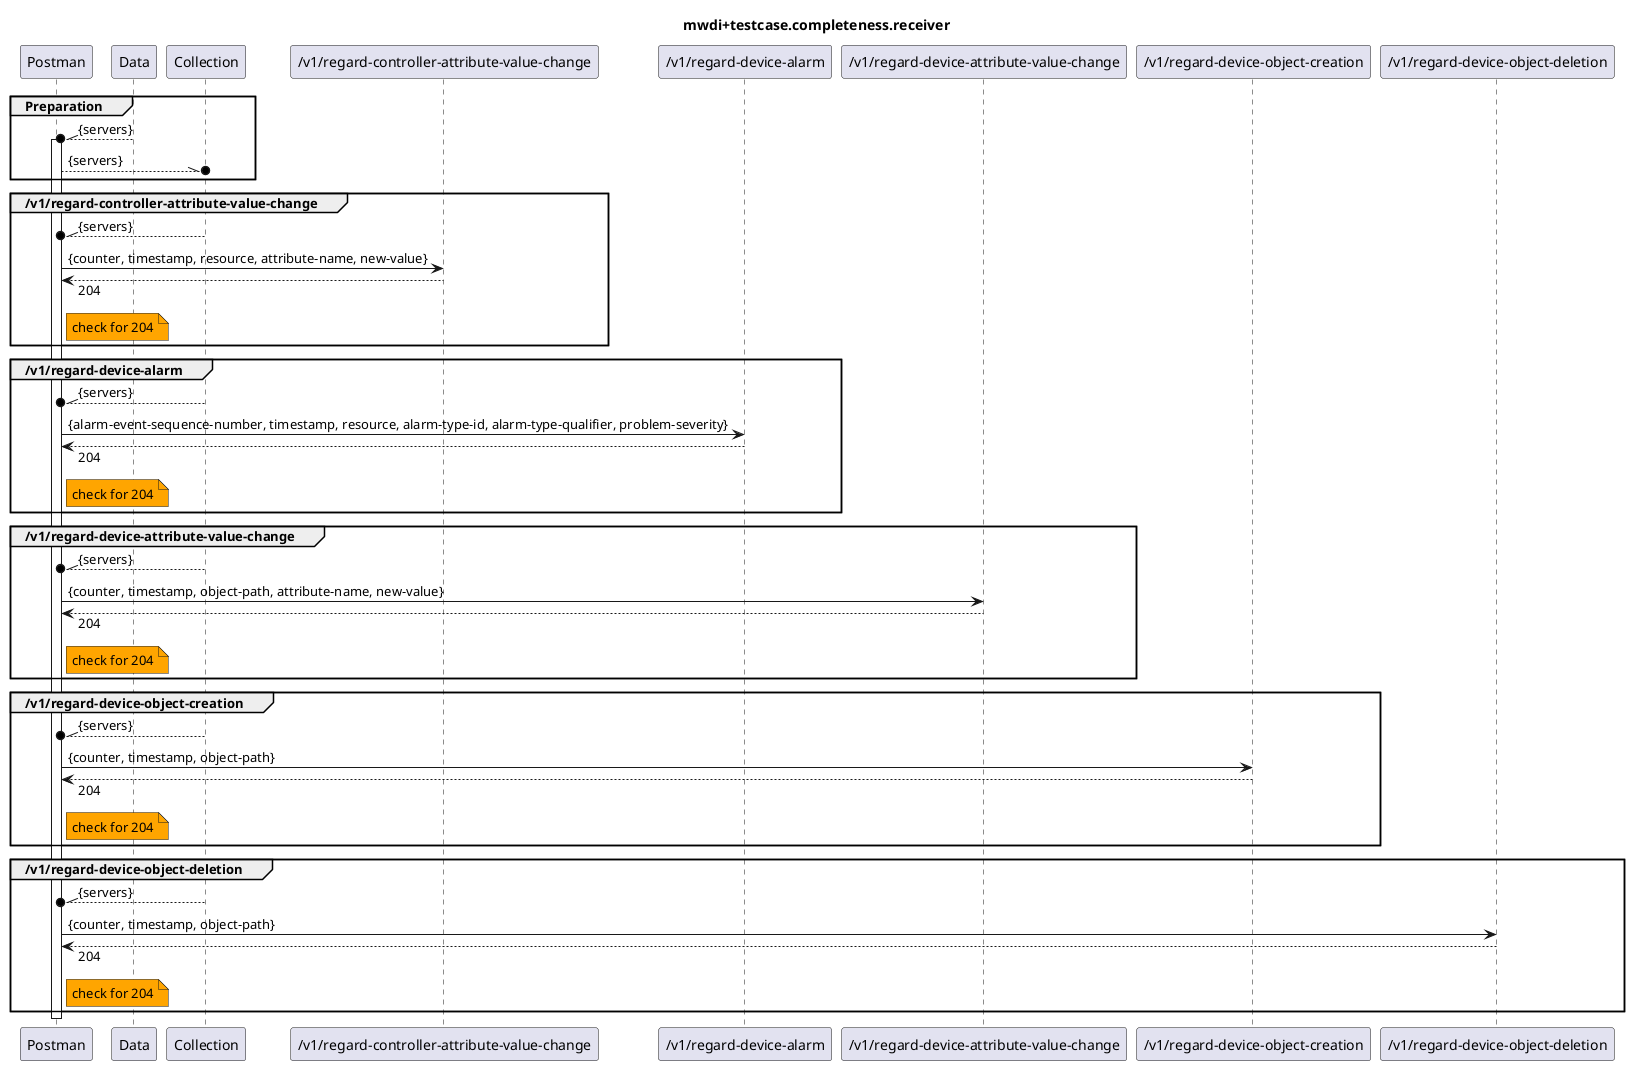 @startuml mwdi+diagram.completeness.receiver
skinparam responseMessageBelowArrow true

title
mwdi+testcase.completeness.receiver
end title

participant "Postman" as Postman
participant "Data" as Data
participant "Collection" as Collection

participant "/v1/regard-controller-attribute-value-change" as RCAVC
participant "/v1/regard-device-alarm" as RDA
participant "/v1/regard-device-attribute-value-change" as RDAVC
participant "/v1/regard-device-object-creation" as RDOC
participant "/v1/regard-device-object-deletion" as RDOD

group Preparation
  Data --\\o Postman : {servers}
  activate Postman
  Postman --\\o Collection : {servers}
end

group /v1/regard-controller-attribute-value-change
  Collection --\\o Postman : {servers}
  Postman -> RCAVC : {counter, timestamp, resource, attribute-name, new-value}
  Postman <-- RCAVC : 204
  note right Postman #Orange
    check for 204
  end note
end

group /v1/regard-device-alarm
  Collection --\\o Postman : {servers}
  Postman -> RDA : {alarm-event-sequence-number, timestamp, resource, alarm-type-id, alarm-type-qualifier, problem-severity}
  Postman <-- RDA : 204
  note right Postman #Orange
    check for 204
  end note
end

group /v1/regard-device-attribute-value-change
  Collection --\\o Postman : {servers}
  Postman -> RDAVC : {counter, timestamp, object-path, attribute-name, new-value}
  Postman <-- RDAVC : 204
  note right Postman #Orange
    check for 204
  end note
end

group /v1/regard-device-object-creation
  Collection --\\o Postman : {servers}
  Postman -> RDOC : {counter, timestamp, object-path}
  Postman <-- RDOC : 204
  note right Postman #Orange
    check for 204
  end note
end

group /v1/regard-device-object-deletion
  Collection --\\o Postman : {servers}
  Postman -> RDOD : {counter, timestamp, object-path}
  Postman <-- RDOD : 204
  note right Postman #Orange
    check for 204
  end note
end

deactivate Postman

@enduml
